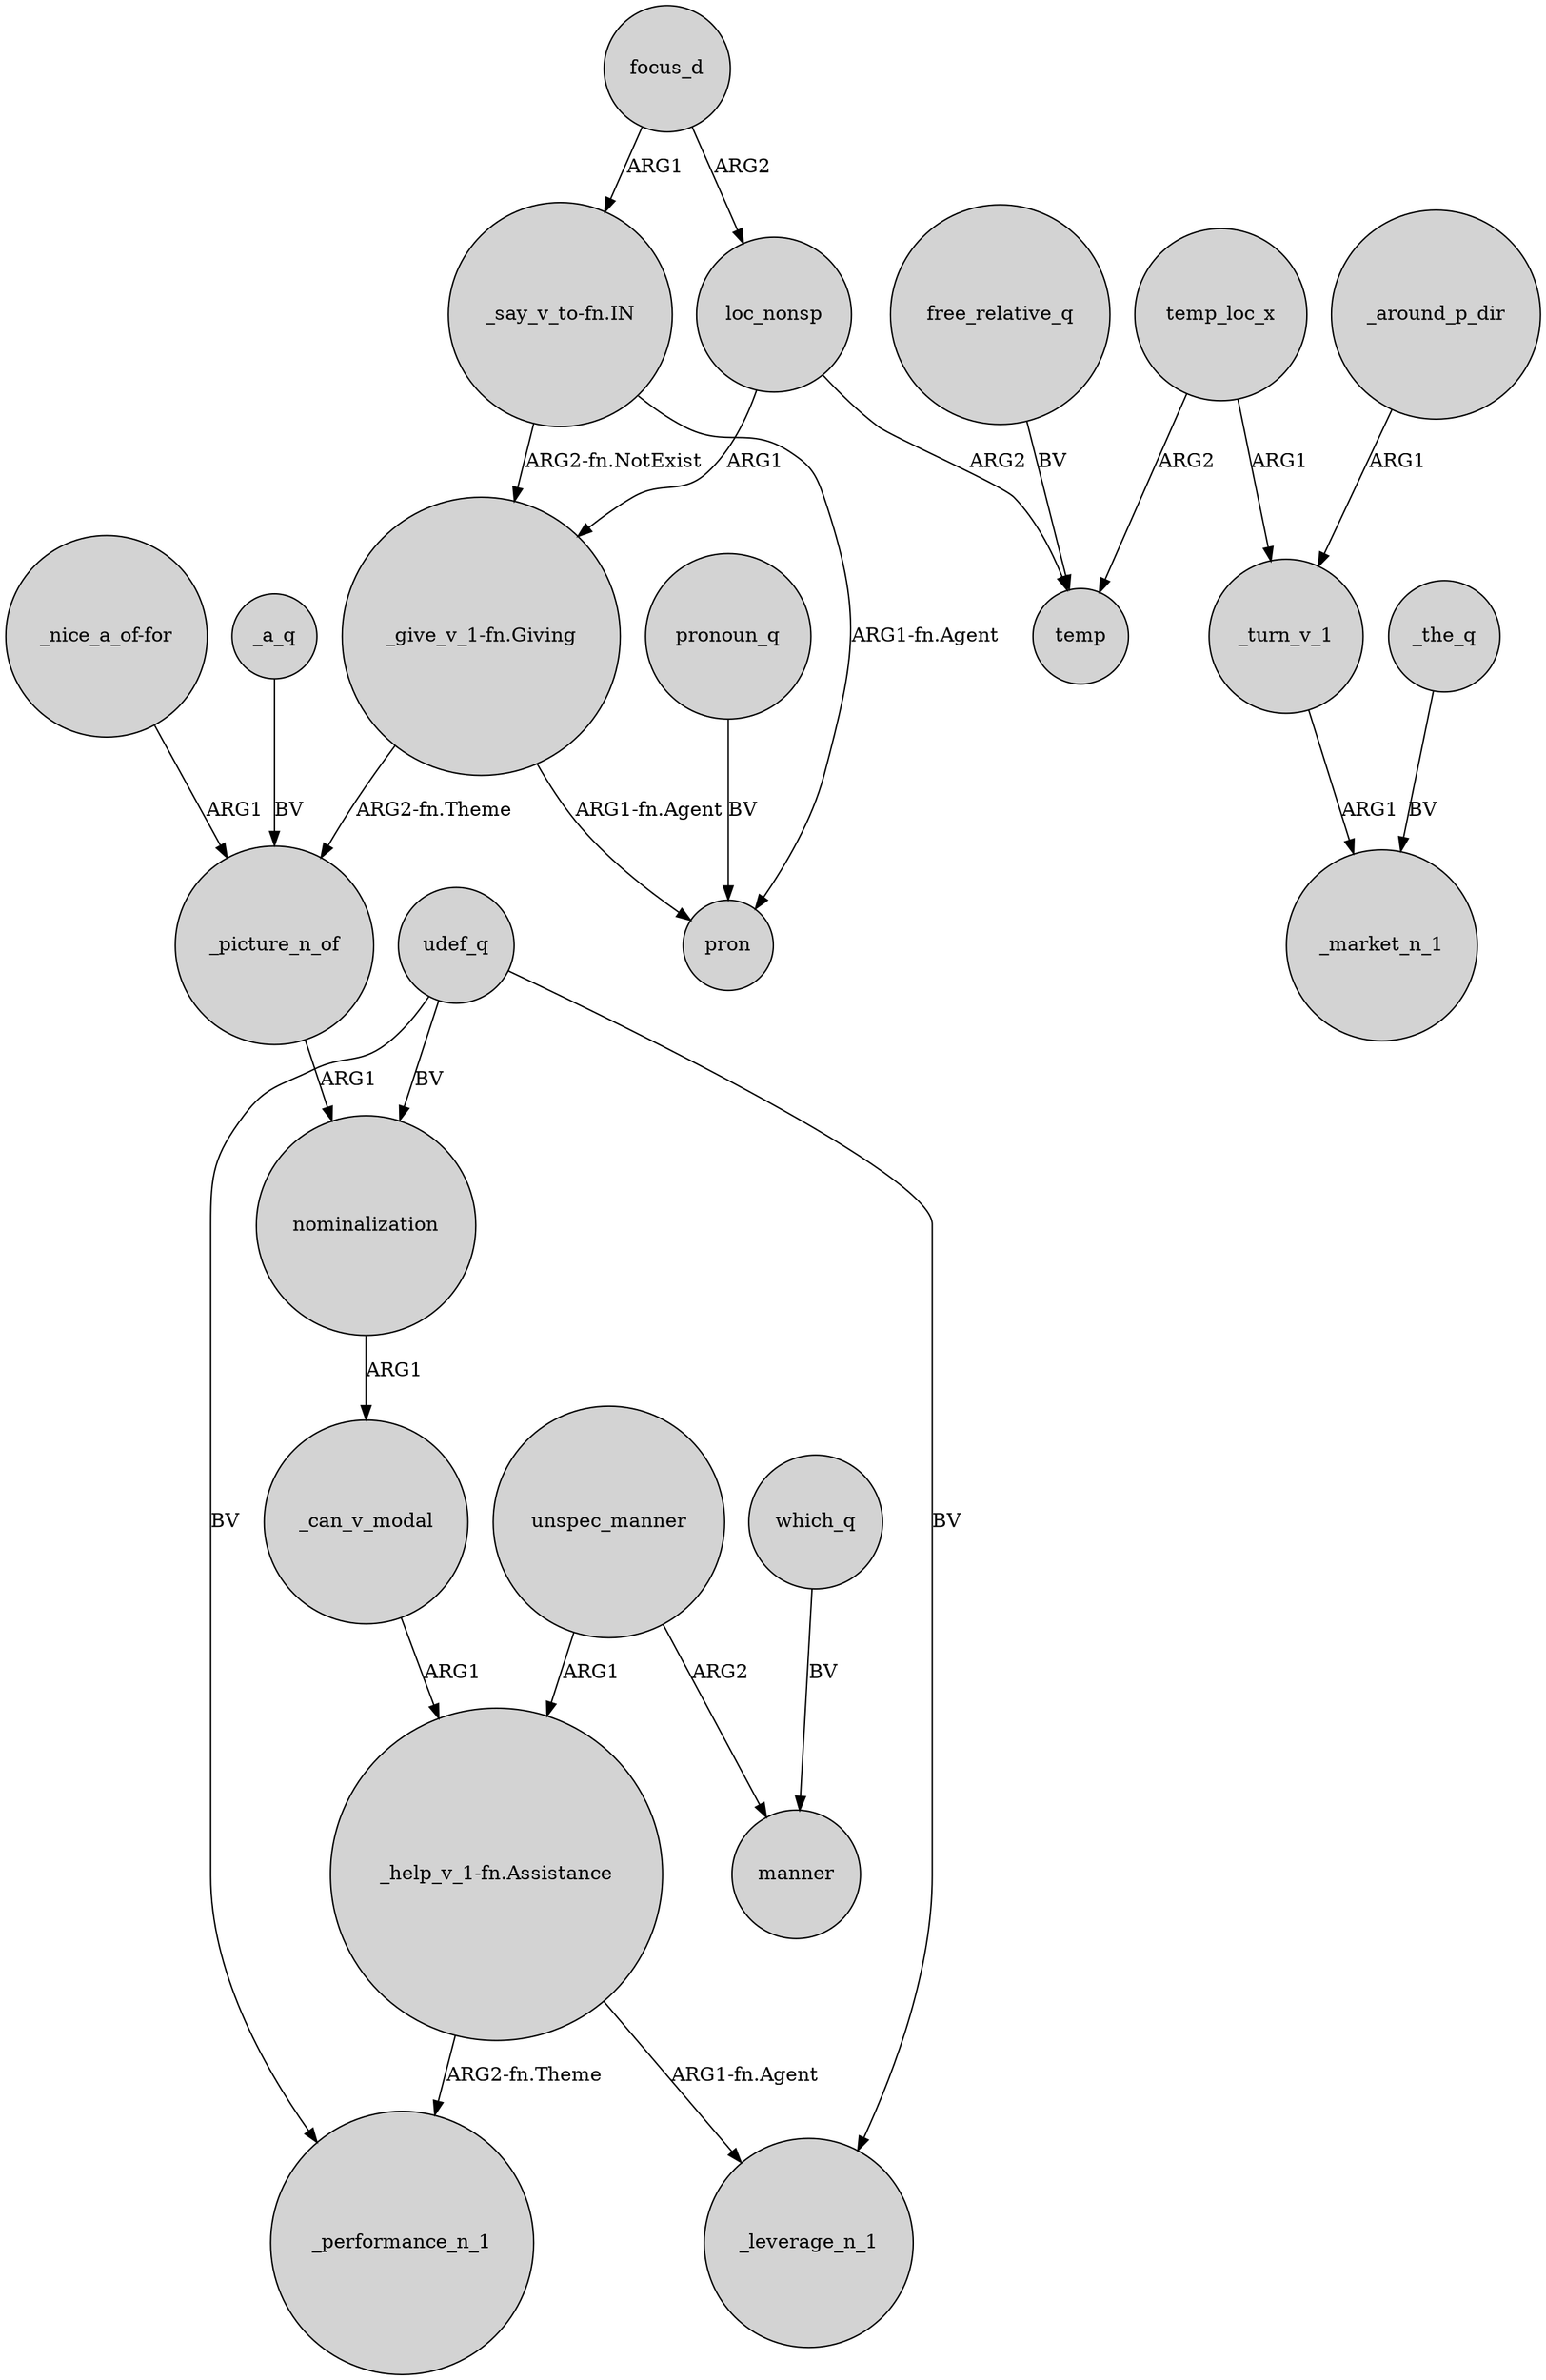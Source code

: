 digraph {
	node [shape=circle style=filled]
	focus_d -> loc_nonsp [label=ARG2]
	"_nice_a_of-for" -> _picture_n_of [label=ARG1]
	"_help_v_1-fn.Assistance" -> _performance_n_1 [label="ARG2-fn.Theme"]
	_around_p_dir -> _turn_v_1 [label=ARG1]
	"_help_v_1-fn.Assistance" -> _leverage_n_1 [label="ARG1-fn.Agent"]
	_picture_n_of -> nominalization [label=ARG1]
	which_q -> manner [label=BV]
	unspec_manner -> "_help_v_1-fn.Assistance" [label=ARG1]
	_a_q -> _picture_n_of [label=BV]
	udef_q -> _performance_n_1 [label=BV]
	"_give_v_1-fn.Giving" -> pron [label="ARG1-fn.Agent"]
	"_say_v_to-fn.IN" -> "_give_v_1-fn.Giving" [label="ARG2-fn.NotExist"]
	_can_v_modal -> "_help_v_1-fn.Assistance" [label=ARG1]
	pronoun_q -> pron [label=BV]
	temp_loc_x -> temp [label=ARG2]
	loc_nonsp -> temp [label=ARG2]
	_turn_v_1 -> _market_n_1 [label=ARG1]
	nominalization -> _can_v_modal [label=ARG1]
	udef_q -> nominalization [label=BV]
	"_say_v_to-fn.IN" -> pron [label="ARG1-fn.Agent"]
	loc_nonsp -> "_give_v_1-fn.Giving" [label=ARG1]
	"_give_v_1-fn.Giving" -> _picture_n_of [label="ARG2-fn.Theme"]
	_the_q -> _market_n_1 [label=BV]
	unspec_manner -> manner [label=ARG2]
	udef_q -> _leverage_n_1 [label=BV]
	free_relative_q -> temp [label=BV]
	focus_d -> "_say_v_to-fn.IN" [label=ARG1]
	temp_loc_x -> _turn_v_1 [label=ARG1]
}
